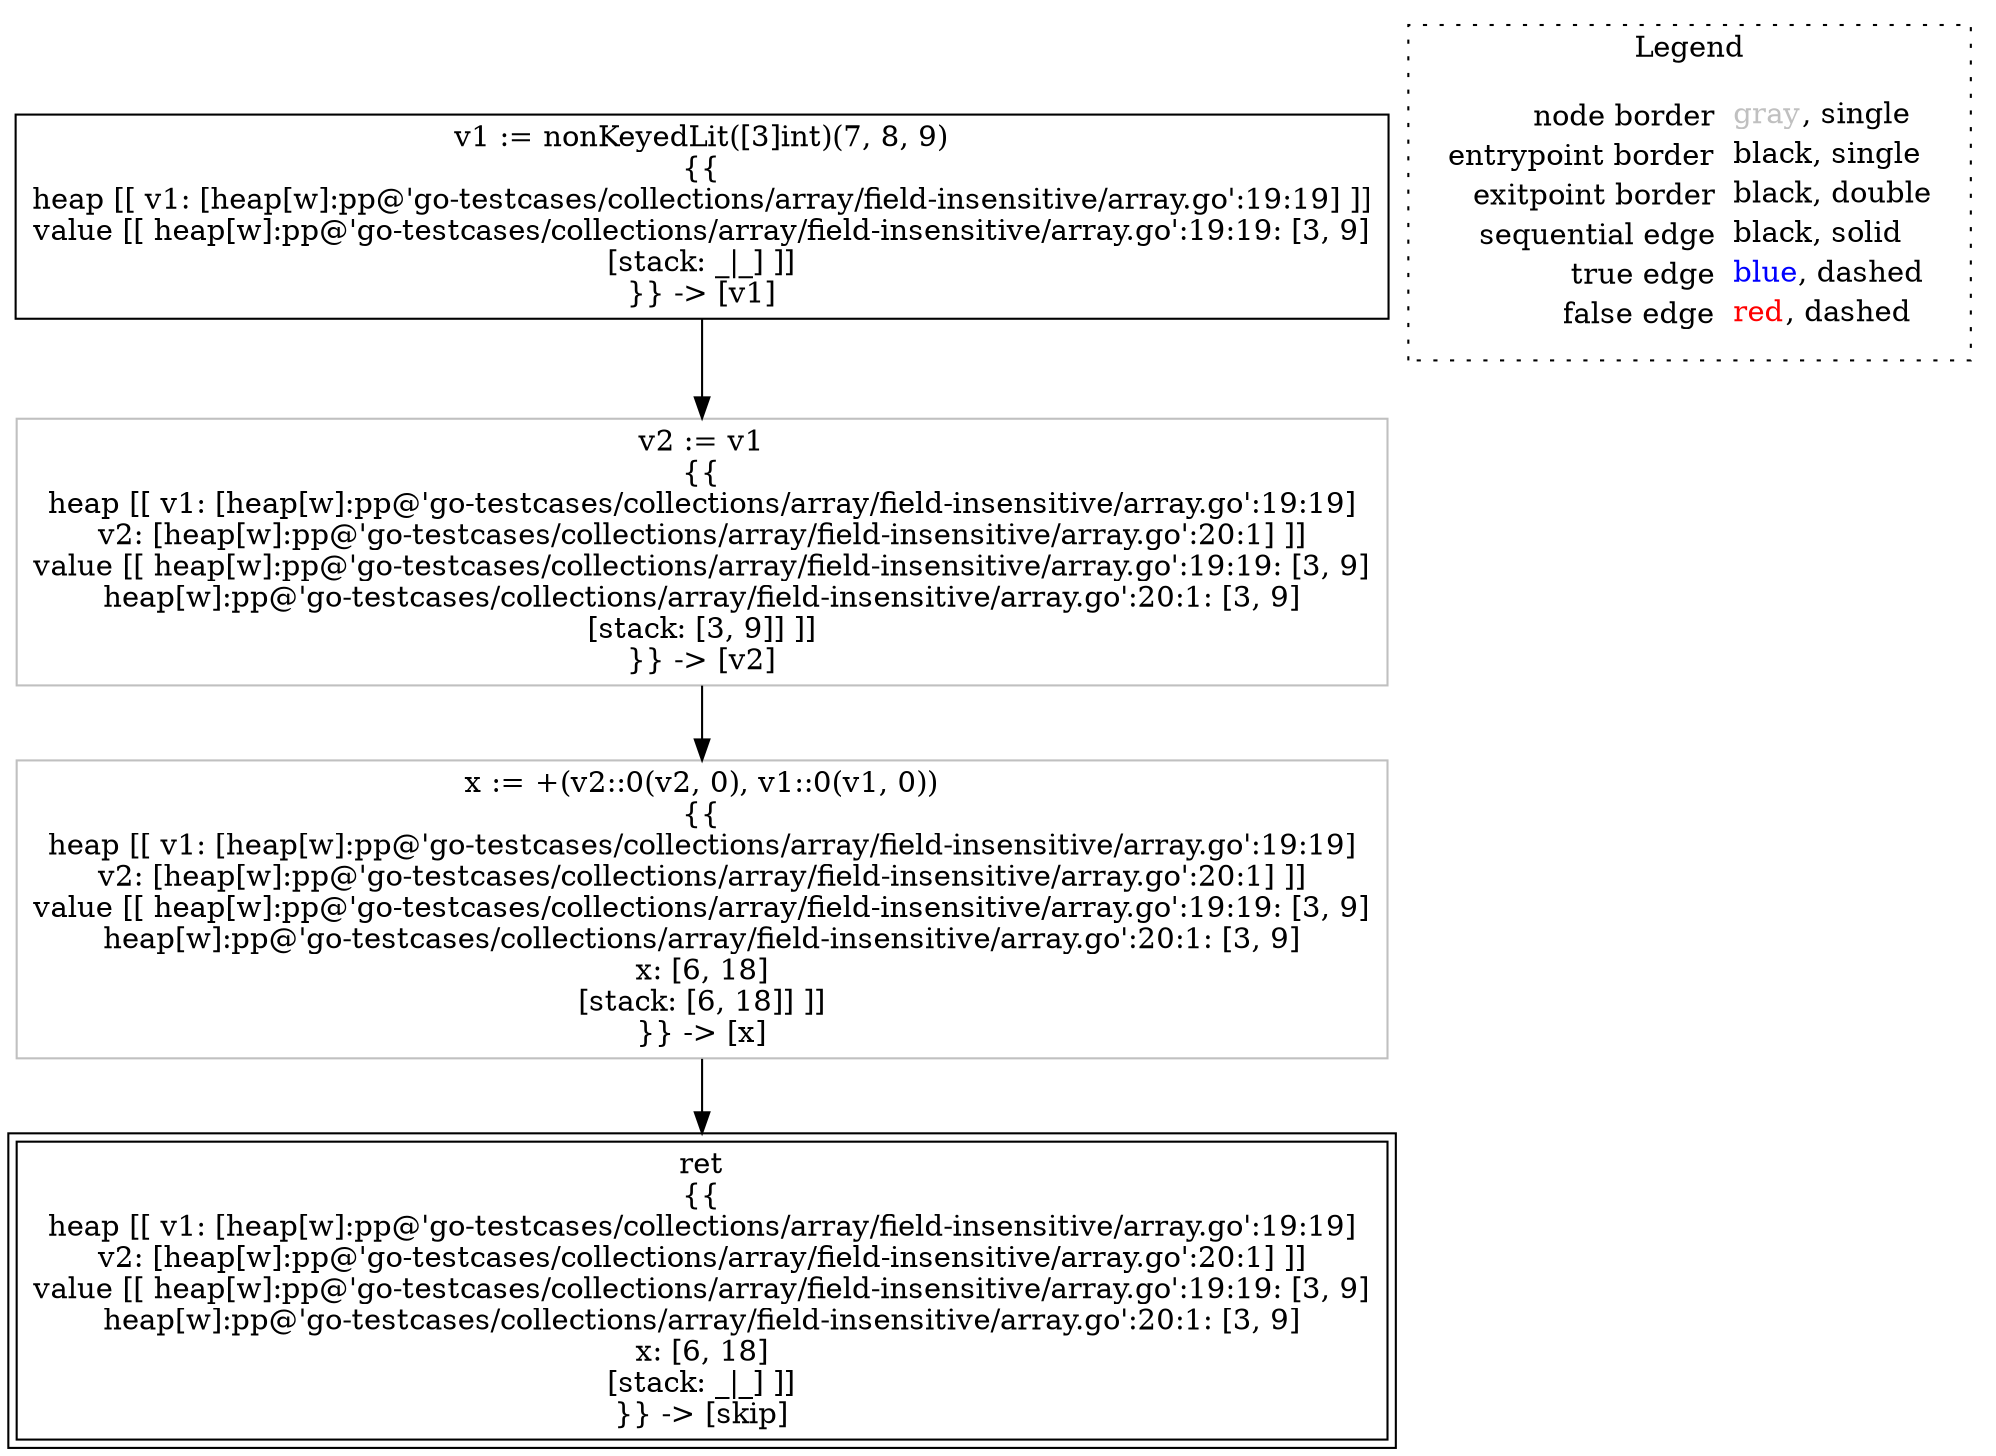 digraph {
	"node0" [shape="rect",color="black",label=<v1 := nonKeyedLit([3]int)(7, 8, 9)<BR/>{{<BR/>heap [[ v1: [heap[w]:pp@'go-testcases/collections/array/field-insensitive/array.go':19:19] ]]<BR/>value [[ heap[w]:pp@'go-testcases/collections/array/field-insensitive/array.go':19:19: [3, 9]<BR/>[stack: _|_] ]]<BR/>}} -&gt; [v1]>];
	"node1" [shape="rect",color="gray",label=<x := +(v2::0(v2, 0), v1::0(v1, 0))<BR/>{{<BR/>heap [[ v1: [heap[w]:pp@'go-testcases/collections/array/field-insensitive/array.go':19:19]<BR/>v2: [heap[w]:pp@'go-testcases/collections/array/field-insensitive/array.go':20:1] ]]<BR/>value [[ heap[w]:pp@'go-testcases/collections/array/field-insensitive/array.go':19:19: [3, 9]<BR/>heap[w]:pp@'go-testcases/collections/array/field-insensitive/array.go':20:1: [3, 9]<BR/>x: [6, 18]<BR/>[stack: [6, 18]] ]]<BR/>}} -&gt; [x]>];
	"node2" [shape="rect",color="gray",label=<v2 := v1<BR/>{{<BR/>heap [[ v1: [heap[w]:pp@'go-testcases/collections/array/field-insensitive/array.go':19:19]<BR/>v2: [heap[w]:pp@'go-testcases/collections/array/field-insensitive/array.go':20:1] ]]<BR/>value [[ heap[w]:pp@'go-testcases/collections/array/field-insensitive/array.go':19:19: [3, 9]<BR/>heap[w]:pp@'go-testcases/collections/array/field-insensitive/array.go':20:1: [3, 9]<BR/>[stack: [3, 9]] ]]<BR/>}} -&gt; [v2]>];
	"node3" [shape="rect",color="black",peripheries="2",label=<ret<BR/>{{<BR/>heap [[ v1: [heap[w]:pp@'go-testcases/collections/array/field-insensitive/array.go':19:19]<BR/>v2: [heap[w]:pp@'go-testcases/collections/array/field-insensitive/array.go':20:1] ]]<BR/>value [[ heap[w]:pp@'go-testcases/collections/array/field-insensitive/array.go':19:19: [3, 9]<BR/>heap[w]:pp@'go-testcases/collections/array/field-insensitive/array.go':20:1: [3, 9]<BR/>x: [6, 18]<BR/>[stack: _|_] ]]<BR/>}} -&gt; [skip]>];
	"node1" -> "node3" [color="black"];
	"node2" -> "node1" [color="black"];
	"node0" -> "node2" [color="black"];
subgraph cluster_legend {
	label="Legend";
	style=dotted;
	node [shape=plaintext];
	"legend" [label=<<table border="0" cellpadding="2" cellspacing="0" cellborder="0"><tr><td align="right">node border&nbsp;</td><td align="left"><font color="gray">gray</font>, single</td></tr><tr><td align="right">entrypoint border&nbsp;</td><td align="left"><font color="black">black</font>, single</td></tr><tr><td align="right">exitpoint border&nbsp;</td><td align="left"><font color="black">black</font>, double</td></tr><tr><td align="right">sequential edge&nbsp;</td><td align="left"><font color="black">black</font>, solid</td></tr><tr><td align="right">true edge&nbsp;</td><td align="left"><font color="blue">blue</font>, dashed</td></tr><tr><td align="right">false edge&nbsp;</td><td align="left"><font color="red">red</font>, dashed</td></tr></table>>];
}

}
